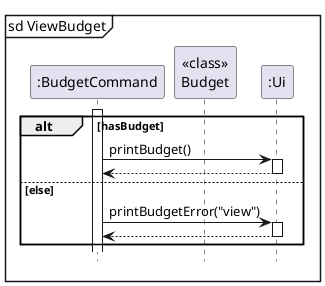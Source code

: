 @startuml

autoactivate on

mainframe sd ViewBudget
participant ":BudgetCommand" as BudgetCommand
participant "<<class>>\nBudget" as Budget
participant ":Ui" as Ui

activate BudgetCommand

alt hasBudget
    BudgetCommand -> Ui: printBudget()
    return
else else
    BudgetCommand -> Ui: printBudgetError("view")
    return
end

hide footbox
@enduml